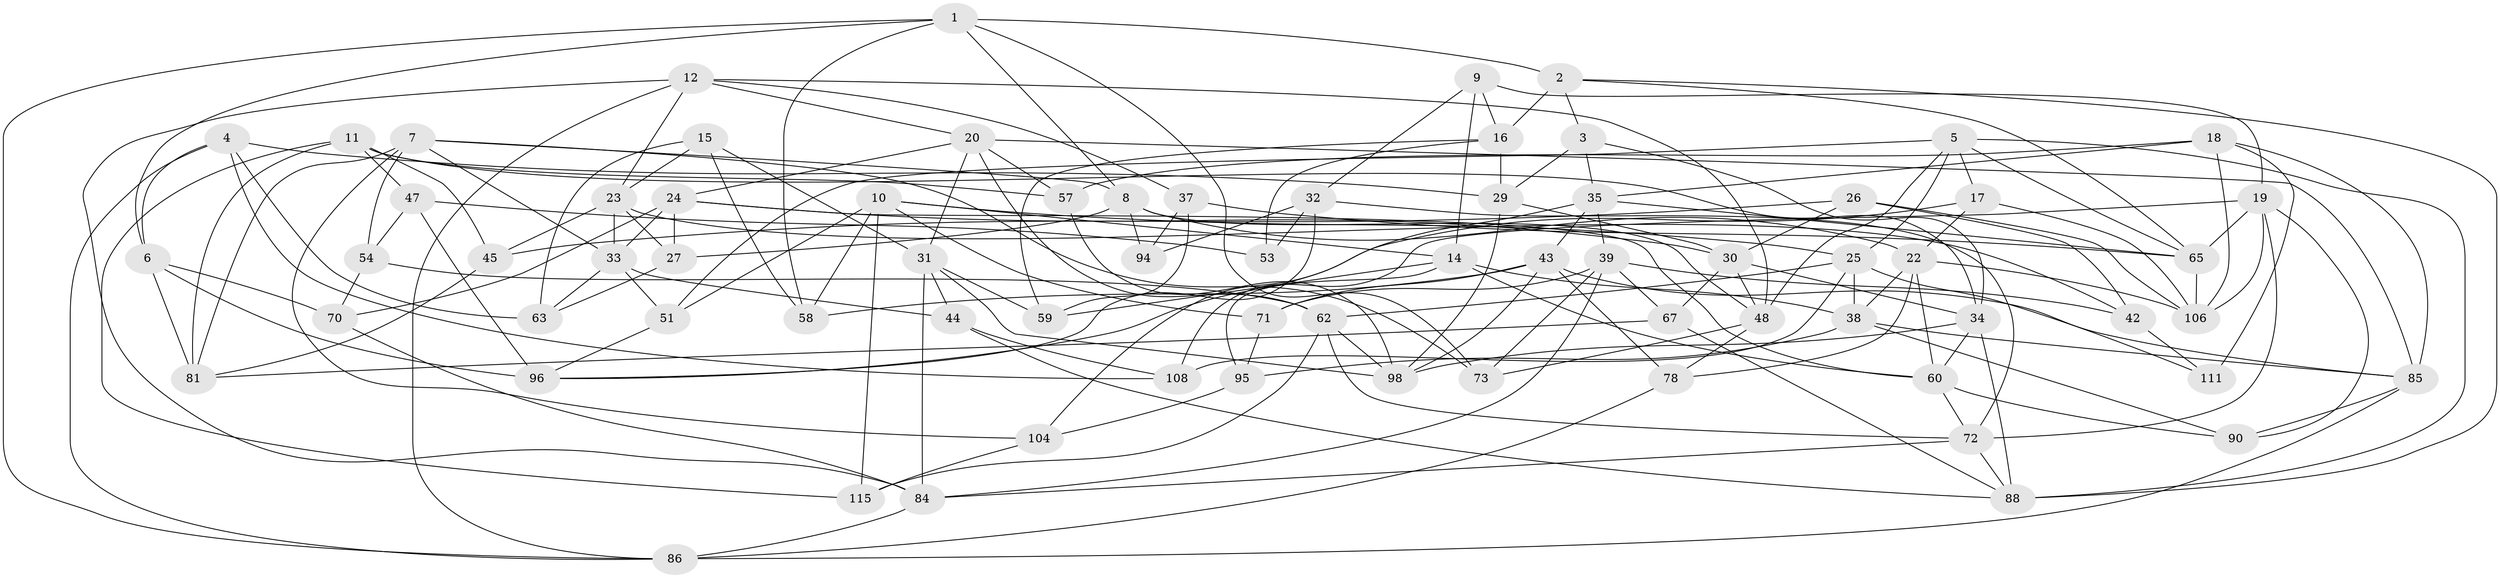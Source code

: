 // original degree distribution, {4: 1.0}
// Generated by graph-tools (version 1.1) at 2025/42/03/06/25 10:42:22]
// undirected, 72 vertices, 180 edges
graph export_dot {
graph [start="1"]
  node [color=gray90,style=filled];
  1 [super="+91"];
  2 [super="+74"];
  3;
  4 [super="+50"];
  5 [super="+46"];
  6 [super="+97"];
  7 [super="+28"];
  8 [super="+93"];
  9;
  10 [super="+77"];
  11 [super="+13"];
  12 [super="+79"];
  14 [super="+40"];
  15;
  16 [super="+69"];
  17;
  18 [super="+21"];
  19 [super="+36"];
  20 [super="+61"];
  22 [super="+68"];
  23 [super="+41"];
  24 [super="+99"];
  25 [super="+109"];
  26;
  27;
  29 [super="+103"];
  30 [super="+101"];
  31 [super="+75"];
  32 [super="+49"];
  33 [super="+56"];
  34 [super="+87"];
  35 [super="+76"];
  37;
  38 [super="+52"];
  39 [super="+64"];
  42;
  43 [super="+107"];
  44;
  45;
  47 [super="+92"];
  48 [super="+55"];
  51;
  53;
  54;
  57;
  58;
  59;
  60 [super="+66"];
  62 [super="+112"];
  63;
  65 [super="+80"];
  67;
  70;
  71;
  72 [super="+82"];
  73;
  78;
  81 [super="+83"];
  84 [super="+100"];
  85 [super="+113"];
  86 [super="+114"];
  88 [super="+89"];
  90;
  94;
  95;
  96 [super="+105"];
  98 [super="+102"];
  104;
  106 [super="+110"];
  108;
  111;
  115;
  1 -- 86;
  1 -- 58;
  1 -- 6;
  1 -- 73;
  1 -- 8;
  1 -- 2;
  2 -- 16 [weight=2];
  2 -- 65;
  2 -- 88;
  2 -- 3;
  3 -- 29;
  3 -- 35;
  3 -- 34;
  4 -- 108;
  4 -- 86;
  4 -- 63;
  4 -- 29 [weight=2];
  4 -- 6;
  5 -- 17;
  5 -- 88;
  5 -- 65;
  5 -- 48;
  5 -- 25;
  5 -- 51;
  6 -- 96;
  6 -- 81 [weight=2];
  6 -- 70;
  7 -- 81;
  7 -- 54;
  7 -- 104;
  7 -- 8;
  7 -- 73;
  7 -- 33;
  8 -- 27;
  8 -- 94;
  8 -- 22;
  8 -- 48;
  9 -- 19;
  9 -- 16;
  9 -- 32;
  9 -- 14;
  10 -- 58;
  10 -- 71;
  10 -- 25;
  10 -- 115;
  10 -- 51;
  10 -- 14;
  11 -- 81;
  11 -- 115;
  11 -- 57;
  11 -- 34;
  11 -- 45;
  11 -- 47;
  12 -- 23;
  12 -- 37;
  12 -- 48;
  12 -- 20;
  12 -- 84;
  12 -- 86;
  14 -- 59;
  14 -- 38;
  14 -- 95;
  14 -- 60;
  15 -- 58;
  15 -- 63;
  15 -- 23;
  15 -- 31;
  16 -- 53;
  16 -- 59;
  16 -- 29;
  17 -- 96;
  17 -- 106;
  17 -- 22;
  18 -- 85;
  18 -- 111 [weight=2];
  18 -- 57;
  18 -- 35;
  18 -- 106;
  19 -- 90;
  19 -- 65;
  19 -- 72;
  19 -- 108;
  19 -- 106;
  20 -- 62;
  20 -- 85;
  20 -- 24;
  20 -- 57;
  20 -- 31;
  22 -- 38;
  22 -- 106;
  22 -- 78;
  22 -- 60;
  23 -- 42;
  23 -- 45;
  23 -- 33;
  23 -- 27;
  24 -- 60;
  24 -- 27;
  24 -- 70;
  24 -- 30;
  24 -- 33;
  25 -- 108;
  25 -- 111;
  25 -- 62;
  25 -- 38;
  26 -- 42;
  26 -- 45;
  26 -- 106;
  26 -- 30;
  27 -- 63;
  29 -- 30;
  29 -- 98;
  30 -- 67;
  30 -- 34;
  30 -- 48;
  31 -- 44;
  31 -- 84;
  31 -- 59;
  31 -- 98;
  32 -- 72;
  32 -- 94 [weight=2];
  32 -- 96;
  32 -- 53;
  33 -- 44;
  33 -- 63;
  33 -- 51;
  34 -- 88;
  34 -- 98;
  34 -- 60;
  35 -- 65;
  35 -- 104;
  35 -- 43;
  35 -- 39;
  37 -- 94;
  37 -- 59;
  37 -- 65;
  38 -- 85;
  38 -- 90;
  38 -- 95;
  39 -- 67;
  39 -- 71;
  39 -- 73;
  39 -- 42;
  39 -- 84;
  42 -- 111;
  43 -- 71;
  43 -- 78;
  43 -- 98;
  43 -- 58;
  43 -- 85;
  44 -- 108;
  44 -- 88;
  45 -- 81;
  47 -- 53 [weight=2];
  47 -- 96 [weight=2];
  47 -- 54;
  48 -- 73;
  48 -- 78;
  51 -- 96;
  54 -- 70;
  54 -- 62;
  57 -- 98;
  60 -- 72;
  60 -- 90;
  62 -- 115;
  62 -- 72;
  62 -- 98;
  65 -- 106;
  67 -- 88;
  67 -- 81;
  70 -- 84;
  71 -- 95;
  72 -- 88;
  72 -- 84;
  78 -- 86;
  84 -- 86;
  85 -- 90;
  85 -- 86;
  95 -- 104;
  104 -- 115;
}
